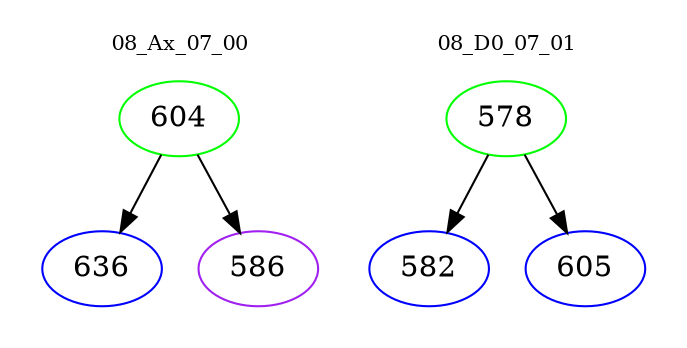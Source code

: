 digraph{
subgraph cluster_0 {
color = white
label = "08_Ax_07_00";
fontsize=10;
T0_604 [label="604", color="green"]
T0_604 -> T0_636 [color="black"]
T0_636 [label="636", color="blue"]
T0_604 -> T0_586 [color="black"]
T0_586 [label="586", color="purple"]
}
subgraph cluster_1 {
color = white
label = "08_D0_07_01";
fontsize=10;
T1_578 [label="578", color="green"]
T1_578 -> T1_582 [color="black"]
T1_582 [label="582", color="blue"]
T1_578 -> T1_605 [color="black"]
T1_605 [label="605", color="blue"]
}
}
